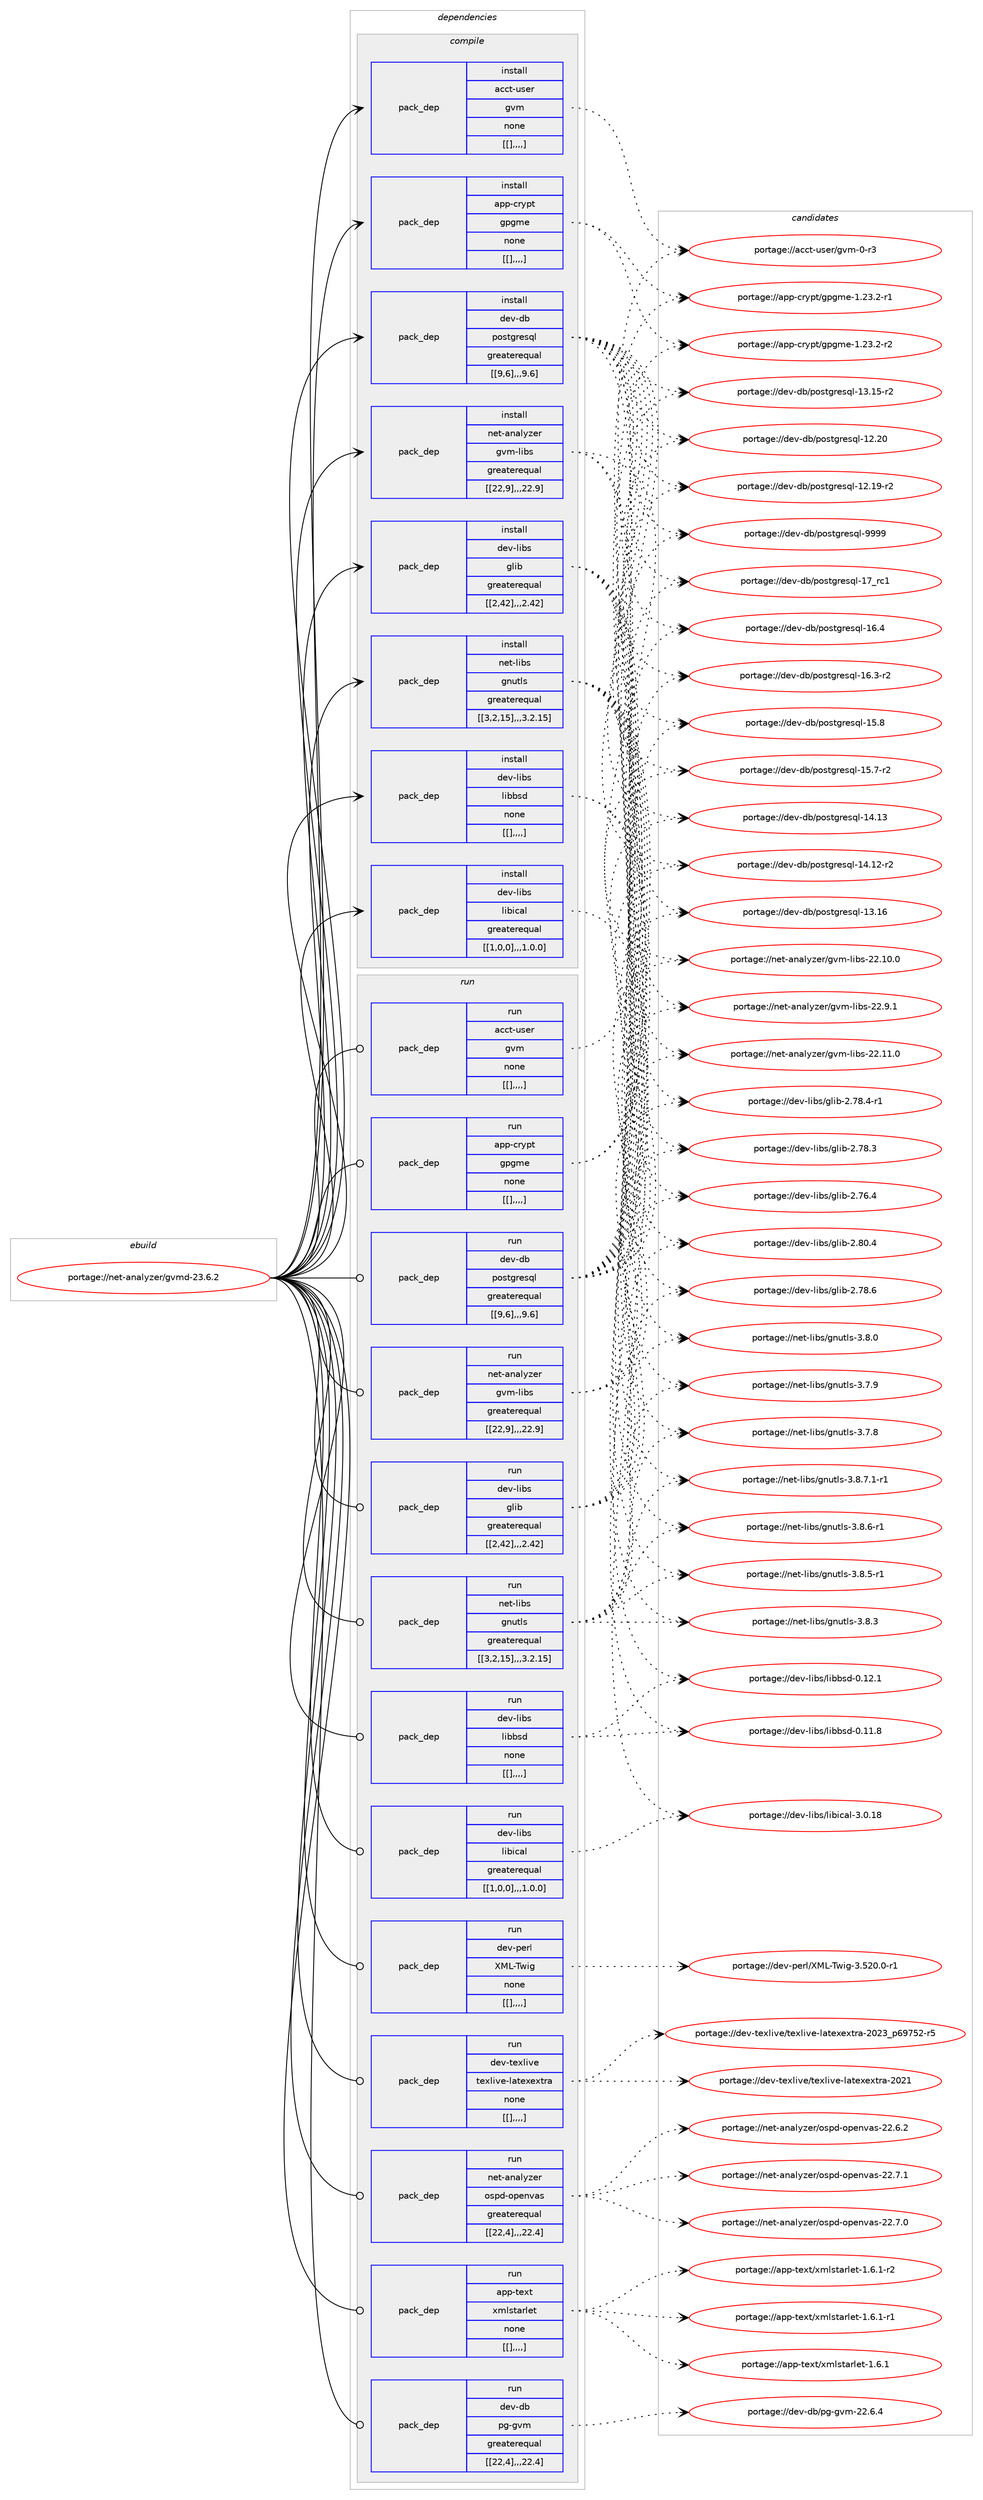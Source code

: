 digraph prolog {

# *************
# Graph options
# *************

newrank=true;
concentrate=true;
compound=true;
graph [rankdir=LR,fontname=Helvetica,fontsize=10,ranksep=1.5];#, ranksep=2.5, nodesep=0.2];
edge  [arrowhead=vee];
node  [fontname=Helvetica,fontsize=10];

# **********
# The ebuild
# **********

subgraph cluster_leftcol {
color=gray;
label=<<i>ebuild</i>>;
id [label="portage://net-analyzer/gvmd-23.6.2", color=red, width=4, href="../net-analyzer/gvmd-23.6.2.svg"];
}

# ****************
# The dependencies
# ****************

subgraph cluster_midcol {
color=gray;
label=<<i>dependencies</i>>;
subgraph cluster_compile {
fillcolor="#eeeeee";
style=filled;
label=<<i>compile</i>>;
subgraph pack261748 {
dependency355937 [label=<<TABLE BORDER="0" CELLBORDER="1" CELLSPACING="0" CELLPADDING="4" WIDTH="220"><TR><TD ROWSPAN="6" CELLPADDING="30">pack_dep</TD></TR><TR><TD WIDTH="110">install</TD></TR><TR><TD>acct-user</TD></TR><TR><TD>gvm</TD></TR><TR><TD>none</TD></TR><TR><TD>[[],,,,]</TD></TR></TABLE>>, shape=none, color=blue];
}
id:e -> dependency355937:w [weight=20,style="solid",arrowhead="vee"];
subgraph pack261749 {
dependency355938 [label=<<TABLE BORDER="0" CELLBORDER="1" CELLSPACING="0" CELLPADDING="4" WIDTH="220"><TR><TD ROWSPAN="6" CELLPADDING="30">pack_dep</TD></TR><TR><TD WIDTH="110">install</TD></TR><TR><TD>app-crypt</TD></TR><TR><TD>gpgme</TD></TR><TR><TD>none</TD></TR><TR><TD>[[],,,,]</TD></TR></TABLE>>, shape=none, color=blue];
}
id:e -> dependency355938:w [weight=20,style="solid",arrowhead="vee"];
subgraph pack261750 {
dependency355939 [label=<<TABLE BORDER="0" CELLBORDER="1" CELLSPACING="0" CELLPADDING="4" WIDTH="220"><TR><TD ROWSPAN="6" CELLPADDING="30">pack_dep</TD></TR><TR><TD WIDTH="110">install</TD></TR><TR><TD>dev-db</TD></TR><TR><TD>postgresql</TD></TR><TR><TD>greaterequal</TD></TR><TR><TD>[[9,6],,,9.6]</TD></TR></TABLE>>, shape=none, color=blue];
}
id:e -> dependency355939:w [weight=20,style="solid",arrowhead="vee"];
subgraph pack261751 {
dependency355940 [label=<<TABLE BORDER="0" CELLBORDER="1" CELLSPACING="0" CELLPADDING="4" WIDTH="220"><TR><TD ROWSPAN="6" CELLPADDING="30">pack_dep</TD></TR><TR><TD WIDTH="110">install</TD></TR><TR><TD>dev-libs</TD></TR><TR><TD>glib</TD></TR><TR><TD>greaterequal</TD></TR><TR><TD>[[2,42],,,2.42]</TD></TR></TABLE>>, shape=none, color=blue];
}
id:e -> dependency355940:w [weight=20,style="solid",arrowhead="vee"];
subgraph pack261752 {
dependency355941 [label=<<TABLE BORDER="0" CELLBORDER="1" CELLSPACING="0" CELLPADDING="4" WIDTH="220"><TR><TD ROWSPAN="6" CELLPADDING="30">pack_dep</TD></TR><TR><TD WIDTH="110">install</TD></TR><TR><TD>dev-libs</TD></TR><TR><TD>libbsd</TD></TR><TR><TD>none</TD></TR><TR><TD>[[],,,,]</TD></TR></TABLE>>, shape=none, color=blue];
}
id:e -> dependency355941:w [weight=20,style="solid",arrowhead="vee"];
subgraph pack261753 {
dependency355942 [label=<<TABLE BORDER="0" CELLBORDER="1" CELLSPACING="0" CELLPADDING="4" WIDTH="220"><TR><TD ROWSPAN="6" CELLPADDING="30">pack_dep</TD></TR><TR><TD WIDTH="110">install</TD></TR><TR><TD>dev-libs</TD></TR><TR><TD>libical</TD></TR><TR><TD>greaterequal</TD></TR><TR><TD>[[1,0,0],,,1.0.0]</TD></TR></TABLE>>, shape=none, color=blue];
}
id:e -> dependency355942:w [weight=20,style="solid",arrowhead="vee"];
subgraph pack261754 {
dependency355943 [label=<<TABLE BORDER="0" CELLBORDER="1" CELLSPACING="0" CELLPADDING="4" WIDTH="220"><TR><TD ROWSPAN="6" CELLPADDING="30">pack_dep</TD></TR><TR><TD WIDTH="110">install</TD></TR><TR><TD>net-analyzer</TD></TR><TR><TD>gvm-libs</TD></TR><TR><TD>greaterequal</TD></TR><TR><TD>[[22,9],,,22.9]</TD></TR></TABLE>>, shape=none, color=blue];
}
id:e -> dependency355943:w [weight=20,style="solid",arrowhead="vee"];
subgraph pack261755 {
dependency355944 [label=<<TABLE BORDER="0" CELLBORDER="1" CELLSPACING="0" CELLPADDING="4" WIDTH="220"><TR><TD ROWSPAN="6" CELLPADDING="30">pack_dep</TD></TR><TR><TD WIDTH="110">install</TD></TR><TR><TD>net-libs</TD></TR><TR><TD>gnutls</TD></TR><TR><TD>greaterequal</TD></TR><TR><TD>[[3,2,15],,,3.2.15]</TD></TR></TABLE>>, shape=none, color=blue];
}
id:e -> dependency355944:w [weight=20,style="solid",arrowhead="vee"];
}
subgraph cluster_compileandrun {
fillcolor="#eeeeee";
style=filled;
label=<<i>compile and run</i>>;
}
subgraph cluster_run {
fillcolor="#eeeeee";
style=filled;
label=<<i>run</i>>;
subgraph pack261756 {
dependency355945 [label=<<TABLE BORDER="0" CELLBORDER="1" CELLSPACING="0" CELLPADDING="4" WIDTH="220"><TR><TD ROWSPAN="6" CELLPADDING="30">pack_dep</TD></TR><TR><TD WIDTH="110">run</TD></TR><TR><TD>acct-user</TD></TR><TR><TD>gvm</TD></TR><TR><TD>none</TD></TR><TR><TD>[[],,,,]</TD></TR></TABLE>>, shape=none, color=blue];
}
id:e -> dependency355945:w [weight=20,style="solid",arrowhead="odot"];
subgraph pack261757 {
dependency355946 [label=<<TABLE BORDER="0" CELLBORDER="1" CELLSPACING="0" CELLPADDING="4" WIDTH="220"><TR><TD ROWSPAN="6" CELLPADDING="30">pack_dep</TD></TR><TR><TD WIDTH="110">run</TD></TR><TR><TD>app-crypt</TD></TR><TR><TD>gpgme</TD></TR><TR><TD>none</TD></TR><TR><TD>[[],,,,]</TD></TR></TABLE>>, shape=none, color=blue];
}
id:e -> dependency355946:w [weight=20,style="solid",arrowhead="odot"];
subgraph pack261758 {
dependency355947 [label=<<TABLE BORDER="0" CELLBORDER="1" CELLSPACING="0" CELLPADDING="4" WIDTH="220"><TR><TD ROWSPAN="6" CELLPADDING="30">pack_dep</TD></TR><TR><TD WIDTH="110">run</TD></TR><TR><TD>app-text</TD></TR><TR><TD>xmlstarlet</TD></TR><TR><TD>none</TD></TR><TR><TD>[[],,,,]</TD></TR></TABLE>>, shape=none, color=blue];
}
id:e -> dependency355947:w [weight=20,style="solid",arrowhead="odot"];
subgraph pack261759 {
dependency355948 [label=<<TABLE BORDER="0" CELLBORDER="1" CELLSPACING="0" CELLPADDING="4" WIDTH="220"><TR><TD ROWSPAN="6" CELLPADDING="30">pack_dep</TD></TR><TR><TD WIDTH="110">run</TD></TR><TR><TD>dev-db</TD></TR><TR><TD>pg-gvm</TD></TR><TR><TD>greaterequal</TD></TR><TR><TD>[[22,4],,,22.4]</TD></TR></TABLE>>, shape=none, color=blue];
}
id:e -> dependency355948:w [weight=20,style="solid",arrowhead="odot"];
subgraph pack261760 {
dependency355949 [label=<<TABLE BORDER="0" CELLBORDER="1" CELLSPACING="0" CELLPADDING="4" WIDTH="220"><TR><TD ROWSPAN="6" CELLPADDING="30">pack_dep</TD></TR><TR><TD WIDTH="110">run</TD></TR><TR><TD>dev-db</TD></TR><TR><TD>postgresql</TD></TR><TR><TD>greaterequal</TD></TR><TR><TD>[[9,6],,,9.6]</TD></TR></TABLE>>, shape=none, color=blue];
}
id:e -> dependency355949:w [weight=20,style="solid",arrowhead="odot"];
subgraph pack261761 {
dependency355950 [label=<<TABLE BORDER="0" CELLBORDER="1" CELLSPACING="0" CELLPADDING="4" WIDTH="220"><TR><TD ROWSPAN="6" CELLPADDING="30">pack_dep</TD></TR><TR><TD WIDTH="110">run</TD></TR><TR><TD>dev-libs</TD></TR><TR><TD>glib</TD></TR><TR><TD>greaterequal</TD></TR><TR><TD>[[2,42],,,2.42]</TD></TR></TABLE>>, shape=none, color=blue];
}
id:e -> dependency355950:w [weight=20,style="solid",arrowhead="odot"];
subgraph pack261762 {
dependency355951 [label=<<TABLE BORDER="0" CELLBORDER="1" CELLSPACING="0" CELLPADDING="4" WIDTH="220"><TR><TD ROWSPAN="6" CELLPADDING="30">pack_dep</TD></TR><TR><TD WIDTH="110">run</TD></TR><TR><TD>dev-libs</TD></TR><TR><TD>libbsd</TD></TR><TR><TD>none</TD></TR><TR><TD>[[],,,,]</TD></TR></TABLE>>, shape=none, color=blue];
}
id:e -> dependency355951:w [weight=20,style="solid",arrowhead="odot"];
subgraph pack261763 {
dependency355952 [label=<<TABLE BORDER="0" CELLBORDER="1" CELLSPACING="0" CELLPADDING="4" WIDTH="220"><TR><TD ROWSPAN="6" CELLPADDING="30">pack_dep</TD></TR><TR><TD WIDTH="110">run</TD></TR><TR><TD>dev-libs</TD></TR><TR><TD>libical</TD></TR><TR><TD>greaterequal</TD></TR><TR><TD>[[1,0,0],,,1.0.0]</TD></TR></TABLE>>, shape=none, color=blue];
}
id:e -> dependency355952:w [weight=20,style="solid",arrowhead="odot"];
subgraph pack261764 {
dependency355953 [label=<<TABLE BORDER="0" CELLBORDER="1" CELLSPACING="0" CELLPADDING="4" WIDTH="220"><TR><TD ROWSPAN="6" CELLPADDING="30">pack_dep</TD></TR><TR><TD WIDTH="110">run</TD></TR><TR><TD>dev-perl</TD></TR><TR><TD>XML-Twig</TD></TR><TR><TD>none</TD></TR><TR><TD>[[],,,,]</TD></TR></TABLE>>, shape=none, color=blue];
}
id:e -> dependency355953:w [weight=20,style="solid",arrowhead="odot"];
subgraph pack261765 {
dependency355954 [label=<<TABLE BORDER="0" CELLBORDER="1" CELLSPACING="0" CELLPADDING="4" WIDTH="220"><TR><TD ROWSPAN="6" CELLPADDING="30">pack_dep</TD></TR><TR><TD WIDTH="110">run</TD></TR><TR><TD>dev-texlive</TD></TR><TR><TD>texlive-latexextra</TD></TR><TR><TD>none</TD></TR><TR><TD>[[],,,,]</TD></TR></TABLE>>, shape=none, color=blue];
}
id:e -> dependency355954:w [weight=20,style="solid",arrowhead="odot"];
subgraph pack261766 {
dependency355955 [label=<<TABLE BORDER="0" CELLBORDER="1" CELLSPACING="0" CELLPADDING="4" WIDTH="220"><TR><TD ROWSPAN="6" CELLPADDING="30">pack_dep</TD></TR><TR><TD WIDTH="110">run</TD></TR><TR><TD>net-analyzer</TD></TR><TR><TD>gvm-libs</TD></TR><TR><TD>greaterequal</TD></TR><TR><TD>[[22,9],,,22.9]</TD></TR></TABLE>>, shape=none, color=blue];
}
id:e -> dependency355955:w [weight=20,style="solid",arrowhead="odot"];
subgraph pack261767 {
dependency355956 [label=<<TABLE BORDER="0" CELLBORDER="1" CELLSPACING="0" CELLPADDING="4" WIDTH="220"><TR><TD ROWSPAN="6" CELLPADDING="30">pack_dep</TD></TR><TR><TD WIDTH="110">run</TD></TR><TR><TD>net-analyzer</TD></TR><TR><TD>ospd-openvas</TD></TR><TR><TD>greaterequal</TD></TR><TR><TD>[[22,4],,,22.4]</TD></TR></TABLE>>, shape=none, color=blue];
}
id:e -> dependency355956:w [weight=20,style="solid",arrowhead="odot"];
subgraph pack261768 {
dependency355957 [label=<<TABLE BORDER="0" CELLBORDER="1" CELLSPACING="0" CELLPADDING="4" WIDTH="220"><TR><TD ROWSPAN="6" CELLPADDING="30">pack_dep</TD></TR><TR><TD WIDTH="110">run</TD></TR><TR><TD>net-libs</TD></TR><TR><TD>gnutls</TD></TR><TR><TD>greaterequal</TD></TR><TR><TD>[[3,2,15],,,3.2.15]</TD></TR></TABLE>>, shape=none, color=blue];
}
id:e -> dependency355957:w [weight=20,style="solid",arrowhead="odot"];
}
}

# **************
# The candidates
# **************

subgraph cluster_choices {
rank=same;
color=gray;
label=<<i>candidates</i>>;

subgraph choice261748 {
color=black;
nodesep=1;
choice979999116451171151011144710311810945484511451 [label="portage://acct-user/gvm-0-r3", color=red, width=4,href="../acct-user/gvm-0-r3.svg"];
dependency355937:e -> choice979999116451171151011144710311810945484511451:w [style=dotted,weight="100"];
}
subgraph choice261749 {
color=black;
nodesep=1;
choice97112112459911412111211647103112103109101454946505146504511450 [label="portage://app-crypt/gpgme-1.23.2-r2", color=red, width=4,href="../app-crypt/gpgme-1.23.2-r2.svg"];
choice97112112459911412111211647103112103109101454946505146504511449 [label="portage://app-crypt/gpgme-1.23.2-r1", color=red, width=4,href="../app-crypt/gpgme-1.23.2-r1.svg"];
dependency355938:e -> choice97112112459911412111211647103112103109101454946505146504511450:w [style=dotted,weight="100"];
dependency355938:e -> choice97112112459911412111211647103112103109101454946505146504511449:w [style=dotted,weight="100"];
}
subgraph choice261750 {
color=black;
nodesep=1;
choice1001011184510098471121111151161031141011151131084557575757 [label="portage://dev-db/postgresql-9999", color=red, width=4,href="../dev-db/postgresql-9999.svg"];
choice100101118451009847112111115116103114101115113108454955951149949 [label="portage://dev-db/postgresql-17_rc1", color=red, width=4,href="../dev-db/postgresql-17_rc1.svg"];
choice1001011184510098471121111151161031141011151131084549544652 [label="portage://dev-db/postgresql-16.4", color=red, width=4,href="../dev-db/postgresql-16.4.svg"];
choice10010111845100984711211111511610311410111511310845495446514511450 [label="portage://dev-db/postgresql-16.3-r2", color=red, width=4,href="../dev-db/postgresql-16.3-r2.svg"];
choice1001011184510098471121111151161031141011151131084549534656 [label="portage://dev-db/postgresql-15.8", color=red, width=4,href="../dev-db/postgresql-15.8.svg"];
choice10010111845100984711211111511610311410111511310845495346554511450 [label="portage://dev-db/postgresql-15.7-r2", color=red, width=4,href="../dev-db/postgresql-15.7-r2.svg"];
choice100101118451009847112111115116103114101115113108454952464951 [label="portage://dev-db/postgresql-14.13", color=red, width=4,href="../dev-db/postgresql-14.13.svg"];
choice1001011184510098471121111151161031141011151131084549524649504511450 [label="portage://dev-db/postgresql-14.12-r2", color=red, width=4,href="../dev-db/postgresql-14.12-r2.svg"];
choice100101118451009847112111115116103114101115113108454951464954 [label="portage://dev-db/postgresql-13.16", color=red, width=4,href="../dev-db/postgresql-13.16.svg"];
choice1001011184510098471121111151161031141011151131084549514649534511450 [label="portage://dev-db/postgresql-13.15-r2", color=red, width=4,href="../dev-db/postgresql-13.15-r2.svg"];
choice100101118451009847112111115116103114101115113108454950465048 [label="portage://dev-db/postgresql-12.20", color=red, width=4,href="../dev-db/postgresql-12.20.svg"];
choice1001011184510098471121111151161031141011151131084549504649574511450 [label="portage://dev-db/postgresql-12.19-r2", color=red, width=4,href="../dev-db/postgresql-12.19-r2.svg"];
dependency355939:e -> choice1001011184510098471121111151161031141011151131084557575757:w [style=dotted,weight="100"];
dependency355939:e -> choice100101118451009847112111115116103114101115113108454955951149949:w [style=dotted,weight="100"];
dependency355939:e -> choice1001011184510098471121111151161031141011151131084549544652:w [style=dotted,weight="100"];
dependency355939:e -> choice10010111845100984711211111511610311410111511310845495446514511450:w [style=dotted,weight="100"];
dependency355939:e -> choice1001011184510098471121111151161031141011151131084549534656:w [style=dotted,weight="100"];
dependency355939:e -> choice10010111845100984711211111511610311410111511310845495346554511450:w [style=dotted,weight="100"];
dependency355939:e -> choice100101118451009847112111115116103114101115113108454952464951:w [style=dotted,weight="100"];
dependency355939:e -> choice1001011184510098471121111151161031141011151131084549524649504511450:w [style=dotted,weight="100"];
dependency355939:e -> choice100101118451009847112111115116103114101115113108454951464954:w [style=dotted,weight="100"];
dependency355939:e -> choice1001011184510098471121111151161031141011151131084549514649534511450:w [style=dotted,weight="100"];
dependency355939:e -> choice100101118451009847112111115116103114101115113108454950465048:w [style=dotted,weight="100"];
dependency355939:e -> choice1001011184510098471121111151161031141011151131084549504649574511450:w [style=dotted,weight="100"];
}
subgraph choice261751 {
color=black;
nodesep=1;
choice1001011184510810598115471031081059845504656484652 [label="portage://dev-libs/glib-2.80.4", color=red, width=4,href="../dev-libs/glib-2.80.4.svg"];
choice1001011184510810598115471031081059845504655564654 [label="portage://dev-libs/glib-2.78.6", color=red, width=4,href="../dev-libs/glib-2.78.6.svg"];
choice10010111845108105981154710310810598455046555646524511449 [label="portage://dev-libs/glib-2.78.4-r1", color=red, width=4,href="../dev-libs/glib-2.78.4-r1.svg"];
choice1001011184510810598115471031081059845504655564651 [label="portage://dev-libs/glib-2.78.3", color=red, width=4,href="../dev-libs/glib-2.78.3.svg"];
choice1001011184510810598115471031081059845504655544652 [label="portage://dev-libs/glib-2.76.4", color=red, width=4,href="../dev-libs/glib-2.76.4.svg"];
dependency355940:e -> choice1001011184510810598115471031081059845504656484652:w [style=dotted,weight="100"];
dependency355940:e -> choice1001011184510810598115471031081059845504655564654:w [style=dotted,weight="100"];
dependency355940:e -> choice10010111845108105981154710310810598455046555646524511449:w [style=dotted,weight="100"];
dependency355940:e -> choice1001011184510810598115471031081059845504655564651:w [style=dotted,weight="100"];
dependency355940:e -> choice1001011184510810598115471031081059845504655544652:w [style=dotted,weight="100"];
}
subgraph choice261752 {
color=black;
nodesep=1;
choice100101118451081059811547108105989811510045484649504649 [label="portage://dev-libs/libbsd-0.12.1", color=red, width=4,href="../dev-libs/libbsd-0.12.1.svg"];
choice100101118451081059811547108105989811510045484649494656 [label="portage://dev-libs/libbsd-0.11.8", color=red, width=4,href="../dev-libs/libbsd-0.11.8.svg"];
dependency355941:e -> choice100101118451081059811547108105989811510045484649504649:w [style=dotted,weight="100"];
dependency355941:e -> choice100101118451081059811547108105989811510045484649494656:w [style=dotted,weight="100"];
}
subgraph choice261753 {
color=black;
nodesep=1;
choice10010111845108105981154710810598105999710845514648464956 [label="portage://dev-libs/libical-3.0.18", color=red, width=4,href="../dev-libs/libical-3.0.18.svg"];
dependency355942:e -> choice10010111845108105981154710810598105999710845514648464956:w [style=dotted,weight="100"];
}
subgraph choice261754 {
color=black;
nodesep=1;
choice1101011164597110971081211221011144710311810945108105981154550504649494648 [label="portage://net-analyzer/gvm-libs-22.11.0", color=red, width=4,href="../net-analyzer/gvm-libs-22.11.0.svg"];
choice1101011164597110971081211221011144710311810945108105981154550504649484648 [label="portage://net-analyzer/gvm-libs-22.10.0", color=red, width=4,href="../net-analyzer/gvm-libs-22.10.0.svg"];
choice11010111645971109710812112210111447103118109451081059811545505046574649 [label="portage://net-analyzer/gvm-libs-22.9.1", color=red, width=4,href="../net-analyzer/gvm-libs-22.9.1.svg"];
dependency355943:e -> choice1101011164597110971081211221011144710311810945108105981154550504649494648:w [style=dotted,weight="100"];
dependency355943:e -> choice1101011164597110971081211221011144710311810945108105981154550504649484648:w [style=dotted,weight="100"];
dependency355943:e -> choice11010111645971109710812112210111447103118109451081059811545505046574649:w [style=dotted,weight="100"];
}
subgraph choice261755 {
color=black;
nodesep=1;
choice11010111645108105981154710311011711610811545514656465546494511449 [label="portage://net-libs/gnutls-3.8.7.1-r1", color=red, width=4,href="../net-libs/gnutls-3.8.7.1-r1.svg"];
choice1101011164510810598115471031101171161081154551465646544511449 [label="portage://net-libs/gnutls-3.8.6-r1", color=red, width=4,href="../net-libs/gnutls-3.8.6-r1.svg"];
choice1101011164510810598115471031101171161081154551465646534511449 [label="portage://net-libs/gnutls-3.8.5-r1", color=red, width=4,href="../net-libs/gnutls-3.8.5-r1.svg"];
choice110101116451081059811547103110117116108115455146564651 [label="portage://net-libs/gnutls-3.8.3", color=red, width=4,href="../net-libs/gnutls-3.8.3.svg"];
choice110101116451081059811547103110117116108115455146564648 [label="portage://net-libs/gnutls-3.8.0", color=red, width=4,href="../net-libs/gnutls-3.8.0.svg"];
choice110101116451081059811547103110117116108115455146554657 [label="portage://net-libs/gnutls-3.7.9", color=red, width=4,href="../net-libs/gnutls-3.7.9.svg"];
choice110101116451081059811547103110117116108115455146554656 [label="portage://net-libs/gnutls-3.7.8", color=red, width=4,href="../net-libs/gnutls-3.7.8.svg"];
dependency355944:e -> choice11010111645108105981154710311011711610811545514656465546494511449:w [style=dotted,weight="100"];
dependency355944:e -> choice1101011164510810598115471031101171161081154551465646544511449:w [style=dotted,weight="100"];
dependency355944:e -> choice1101011164510810598115471031101171161081154551465646534511449:w [style=dotted,weight="100"];
dependency355944:e -> choice110101116451081059811547103110117116108115455146564651:w [style=dotted,weight="100"];
dependency355944:e -> choice110101116451081059811547103110117116108115455146564648:w [style=dotted,weight="100"];
dependency355944:e -> choice110101116451081059811547103110117116108115455146554657:w [style=dotted,weight="100"];
dependency355944:e -> choice110101116451081059811547103110117116108115455146554656:w [style=dotted,weight="100"];
}
subgraph choice261756 {
color=black;
nodesep=1;
choice979999116451171151011144710311810945484511451 [label="portage://acct-user/gvm-0-r3", color=red, width=4,href="../acct-user/gvm-0-r3.svg"];
dependency355945:e -> choice979999116451171151011144710311810945484511451:w [style=dotted,weight="100"];
}
subgraph choice261757 {
color=black;
nodesep=1;
choice97112112459911412111211647103112103109101454946505146504511450 [label="portage://app-crypt/gpgme-1.23.2-r2", color=red, width=4,href="../app-crypt/gpgme-1.23.2-r2.svg"];
choice97112112459911412111211647103112103109101454946505146504511449 [label="portage://app-crypt/gpgme-1.23.2-r1", color=red, width=4,href="../app-crypt/gpgme-1.23.2-r1.svg"];
dependency355946:e -> choice97112112459911412111211647103112103109101454946505146504511450:w [style=dotted,weight="100"];
dependency355946:e -> choice97112112459911412111211647103112103109101454946505146504511449:w [style=dotted,weight="100"];
}
subgraph choice261758 {
color=black;
nodesep=1;
choice971121124511610112011647120109108115116971141081011164549465446494511450 [label="portage://app-text/xmlstarlet-1.6.1-r2", color=red, width=4,href="../app-text/xmlstarlet-1.6.1-r2.svg"];
choice971121124511610112011647120109108115116971141081011164549465446494511449 [label="portage://app-text/xmlstarlet-1.6.1-r1", color=red, width=4,href="../app-text/xmlstarlet-1.6.1-r1.svg"];
choice97112112451161011201164712010910811511697114108101116454946544649 [label="portage://app-text/xmlstarlet-1.6.1", color=red, width=4,href="../app-text/xmlstarlet-1.6.1.svg"];
dependency355947:e -> choice971121124511610112011647120109108115116971141081011164549465446494511450:w [style=dotted,weight="100"];
dependency355947:e -> choice971121124511610112011647120109108115116971141081011164549465446494511449:w [style=dotted,weight="100"];
dependency355947:e -> choice97112112451161011201164712010910811511697114108101116454946544649:w [style=dotted,weight="100"];
}
subgraph choice261759 {
color=black;
nodesep=1;
choice1001011184510098471121034510311810945505046544652 [label="portage://dev-db/pg-gvm-22.6.4", color=red, width=4,href="../dev-db/pg-gvm-22.6.4.svg"];
dependency355948:e -> choice1001011184510098471121034510311810945505046544652:w [style=dotted,weight="100"];
}
subgraph choice261760 {
color=black;
nodesep=1;
choice1001011184510098471121111151161031141011151131084557575757 [label="portage://dev-db/postgresql-9999", color=red, width=4,href="../dev-db/postgresql-9999.svg"];
choice100101118451009847112111115116103114101115113108454955951149949 [label="portage://dev-db/postgresql-17_rc1", color=red, width=4,href="../dev-db/postgresql-17_rc1.svg"];
choice1001011184510098471121111151161031141011151131084549544652 [label="portage://dev-db/postgresql-16.4", color=red, width=4,href="../dev-db/postgresql-16.4.svg"];
choice10010111845100984711211111511610311410111511310845495446514511450 [label="portage://dev-db/postgresql-16.3-r2", color=red, width=4,href="../dev-db/postgresql-16.3-r2.svg"];
choice1001011184510098471121111151161031141011151131084549534656 [label="portage://dev-db/postgresql-15.8", color=red, width=4,href="../dev-db/postgresql-15.8.svg"];
choice10010111845100984711211111511610311410111511310845495346554511450 [label="portage://dev-db/postgresql-15.7-r2", color=red, width=4,href="../dev-db/postgresql-15.7-r2.svg"];
choice100101118451009847112111115116103114101115113108454952464951 [label="portage://dev-db/postgresql-14.13", color=red, width=4,href="../dev-db/postgresql-14.13.svg"];
choice1001011184510098471121111151161031141011151131084549524649504511450 [label="portage://dev-db/postgresql-14.12-r2", color=red, width=4,href="../dev-db/postgresql-14.12-r2.svg"];
choice100101118451009847112111115116103114101115113108454951464954 [label="portage://dev-db/postgresql-13.16", color=red, width=4,href="../dev-db/postgresql-13.16.svg"];
choice1001011184510098471121111151161031141011151131084549514649534511450 [label="portage://dev-db/postgresql-13.15-r2", color=red, width=4,href="../dev-db/postgresql-13.15-r2.svg"];
choice100101118451009847112111115116103114101115113108454950465048 [label="portage://dev-db/postgresql-12.20", color=red, width=4,href="../dev-db/postgresql-12.20.svg"];
choice1001011184510098471121111151161031141011151131084549504649574511450 [label="portage://dev-db/postgresql-12.19-r2", color=red, width=4,href="../dev-db/postgresql-12.19-r2.svg"];
dependency355949:e -> choice1001011184510098471121111151161031141011151131084557575757:w [style=dotted,weight="100"];
dependency355949:e -> choice100101118451009847112111115116103114101115113108454955951149949:w [style=dotted,weight="100"];
dependency355949:e -> choice1001011184510098471121111151161031141011151131084549544652:w [style=dotted,weight="100"];
dependency355949:e -> choice10010111845100984711211111511610311410111511310845495446514511450:w [style=dotted,weight="100"];
dependency355949:e -> choice1001011184510098471121111151161031141011151131084549534656:w [style=dotted,weight="100"];
dependency355949:e -> choice10010111845100984711211111511610311410111511310845495346554511450:w [style=dotted,weight="100"];
dependency355949:e -> choice100101118451009847112111115116103114101115113108454952464951:w [style=dotted,weight="100"];
dependency355949:e -> choice1001011184510098471121111151161031141011151131084549524649504511450:w [style=dotted,weight="100"];
dependency355949:e -> choice100101118451009847112111115116103114101115113108454951464954:w [style=dotted,weight="100"];
dependency355949:e -> choice1001011184510098471121111151161031141011151131084549514649534511450:w [style=dotted,weight="100"];
dependency355949:e -> choice100101118451009847112111115116103114101115113108454950465048:w [style=dotted,weight="100"];
dependency355949:e -> choice1001011184510098471121111151161031141011151131084549504649574511450:w [style=dotted,weight="100"];
}
subgraph choice261761 {
color=black;
nodesep=1;
choice1001011184510810598115471031081059845504656484652 [label="portage://dev-libs/glib-2.80.4", color=red, width=4,href="../dev-libs/glib-2.80.4.svg"];
choice1001011184510810598115471031081059845504655564654 [label="portage://dev-libs/glib-2.78.6", color=red, width=4,href="../dev-libs/glib-2.78.6.svg"];
choice10010111845108105981154710310810598455046555646524511449 [label="portage://dev-libs/glib-2.78.4-r1", color=red, width=4,href="../dev-libs/glib-2.78.4-r1.svg"];
choice1001011184510810598115471031081059845504655564651 [label="portage://dev-libs/glib-2.78.3", color=red, width=4,href="../dev-libs/glib-2.78.3.svg"];
choice1001011184510810598115471031081059845504655544652 [label="portage://dev-libs/glib-2.76.4", color=red, width=4,href="../dev-libs/glib-2.76.4.svg"];
dependency355950:e -> choice1001011184510810598115471031081059845504656484652:w [style=dotted,weight="100"];
dependency355950:e -> choice1001011184510810598115471031081059845504655564654:w [style=dotted,weight="100"];
dependency355950:e -> choice10010111845108105981154710310810598455046555646524511449:w [style=dotted,weight="100"];
dependency355950:e -> choice1001011184510810598115471031081059845504655564651:w [style=dotted,weight="100"];
dependency355950:e -> choice1001011184510810598115471031081059845504655544652:w [style=dotted,weight="100"];
}
subgraph choice261762 {
color=black;
nodesep=1;
choice100101118451081059811547108105989811510045484649504649 [label="portage://dev-libs/libbsd-0.12.1", color=red, width=4,href="../dev-libs/libbsd-0.12.1.svg"];
choice100101118451081059811547108105989811510045484649494656 [label="portage://dev-libs/libbsd-0.11.8", color=red, width=4,href="../dev-libs/libbsd-0.11.8.svg"];
dependency355951:e -> choice100101118451081059811547108105989811510045484649504649:w [style=dotted,weight="100"];
dependency355951:e -> choice100101118451081059811547108105989811510045484649494656:w [style=dotted,weight="100"];
}
subgraph choice261763 {
color=black;
nodesep=1;
choice10010111845108105981154710810598105999710845514648464956 [label="portage://dev-libs/libical-3.0.18", color=red, width=4,href="../dev-libs/libical-3.0.18.svg"];
dependency355952:e -> choice10010111845108105981154710810598105999710845514648464956:w [style=dotted,weight="100"];
}
subgraph choice261764 {
color=black;
nodesep=1;
choice1001011184511210111410847887776458411910510345514653504846484511449 [label="portage://dev-perl/XML-Twig-3.520.0-r1", color=red, width=4,href="../dev-perl/XML-Twig-3.520.0-r1.svg"];
dependency355953:e -> choice1001011184511210111410847887776458411910510345514653504846484511449:w [style=dotted,weight="100"];
}
subgraph choice261765 {
color=black;
nodesep=1;
choice100101118451161011201081051181014711610112010810511810145108971161011201011201161149745504850519511254575553504511453 [label="portage://dev-texlive/texlive-latexextra-2023_p69752-r5", color=red, width=4,href="../dev-texlive/texlive-latexextra-2023_p69752-r5.svg"];
choice10010111845116101120108105118101471161011201081051181014510897116101120101120116114974550485049 [label="portage://dev-texlive/texlive-latexextra-2021", color=red, width=4,href="../dev-texlive/texlive-latexextra-2021.svg"];
dependency355954:e -> choice100101118451161011201081051181014711610112010810511810145108971161011201011201161149745504850519511254575553504511453:w [style=dotted,weight="100"];
dependency355954:e -> choice10010111845116101120108105118101471161011201081051181014510897116101120101120116114974550485049:w [style=dotted,weight="100"];
}
subgraph choice261766 {
color=black;
nodesep=1;
choice1101011164597110971081211221011144710311810945108105981154550504649494648 [label="portage://net-analyzer/gvm-libs-22.11.0", color=red, width=4,href="../net-analyzer/gvm-libs-22.11.0.svg"];
choice1101011164597110971081211221011144710311810945108105981154550504649484648 [label="portage://net-analyzer/gvm-libs-22.10.0", color=red, width=4,href="../net-analyzer/gvm-libs-22.10.0.svg"];
choice11010111645971109710812112210111447103118109451081059811545505046574649 [label="portage://net-analyzer/gvm-libs-22.9.1", color=red, width=4,href="../net-analyzer/gvm-libs-22.9.1.svg"];
dependency355955:e -> choice1101011164597110971081211221011144710311810945108105981154550504649494648:w [style=dotted,weight="100"];
dependency355955:e -> choice1101011164597110971081211221011144710311810945108105981154550504649484648:w [style=dotted,weight="100"];
dependency355955:e -> choice11010111645971109710812112210111447103118109451081059811545505046574649:w [style=dotted,weight="100"];
}
subgraph choice261767 {
color=black;
nodesep=1;
choice11010111645971109710812112210111447111115112100451111121011101189711545505046554649 [label="portage://net-analyzer/ospd-openvas-22.7.1", color=red, width=4,href="../net-analyzer/ospd-openvas-22.7.1.svg"];
choice11010111645971109710812112210111447111115112100451111121011101189711545505046554648 [label="portage://net-analyzer/ospd-openvas-22.7.0", color=red, width=4,href="../net-analyzer/ospd-openvas-22.7.0.svg"];
choice11010111645971109710812112210111447111115112100451111121011101189711545505046544650 [label="portage://net-analyzer/ospd-openvas-22.6.2", color=red, width=4,href="../net-analyzer/ospd-openvas-22.6.2.svg"];
dependency355956:e -> choice11010111645971109710812112210111447111115112100451111121011101189711545505046554649:w [style=dotted,weight="100"];
dependency355956:e -> choice11010111645971109710812112210111447111115112100451111121011101189711545505046554648:w [style=dotted,weight="100"];
dependency355956:e -> choice11010111645971109710812112210111447111115112100451111121011101189711545505046544650:w [style=dotted,weight="100"];
}
subgraph choice261768 {
color=black;
nodesep=1;
choice11010111645108105981154710311011711610811545514656465546494511449 [label="portage://net-libs/gnutls-3.8.7.1-r1", color=red, width=4,href="../net-libs/gnutls-3.8.7.1-r1.svg"];
choice1101011164510810598115471031101171161081154551465646544511449 [label="portage://net-libs/gnutls-3.8.6-r1", color=red, width=4,href="../net-libs/gnutls-3.8.6-r1.svg"];
choice1101011164510810598115471031101171161081154551465646534511449 [label="portage://net-libs/gnutls-3.8.5-r1", color=red, width=4,href="../net-libs/gnutls-3.8.5-r1.svg"];
choice110101116451081059811547103110117116108115455146564651 [label="portage://net-libs/gnutls-3.8.3", color=red, width=4,href="../net-libs/gnutls-3.8.3.svg"];
choice110101116451081059811547103110117116108115455146564648 [label="portage://net-libs/gnutls-3.8.0", color=red, width=4,href="../net-libs/gnutls-3.8.0.svg"];
choice110101116451081059811547103110117116108115455146554657 [label="portage://net-libs/gnutls-3.7.9", color=red, width=4,href="../net-libs/gnutls-3.7.9.svg"];
choice110101116451081059811547103110117116108115455146554656 [label="portage://net-libs/gnutls-3.7.8", color=red, width=4,href="../net-libs/gnutls-3.7.8.svg"];
dependency355957:e -> choice11010111645108105981154710311011711610811545514656465546494511449:w [style=dotted,weight="100"];
dependency355957:e -> choice1101011164510810598115471031101171161081154551465646544511449:w [style=dotted,weight="100"];
dependency355957:e -> choice1101011164510810598115471031101171161081154551465646534511449:w [style=dotted,weight="100"];
dependency355957:e -> choice110101116451081059811547103110117116108115455146564651:w [style=dotted,weight="100"];
dependency355957:e -> choice110101116451081059811547103110117116108115455146564648:w [style=dotted,weight="100"];
dependency355957:e -> choice110101116451081059811547103110117116108115455146554657:w [style=dotted,weight="100"];
dependency355957:e -> choice110101116451081059811547103110117116108115455146554656:w [style=dotted,weight="100"];
}
}

}
